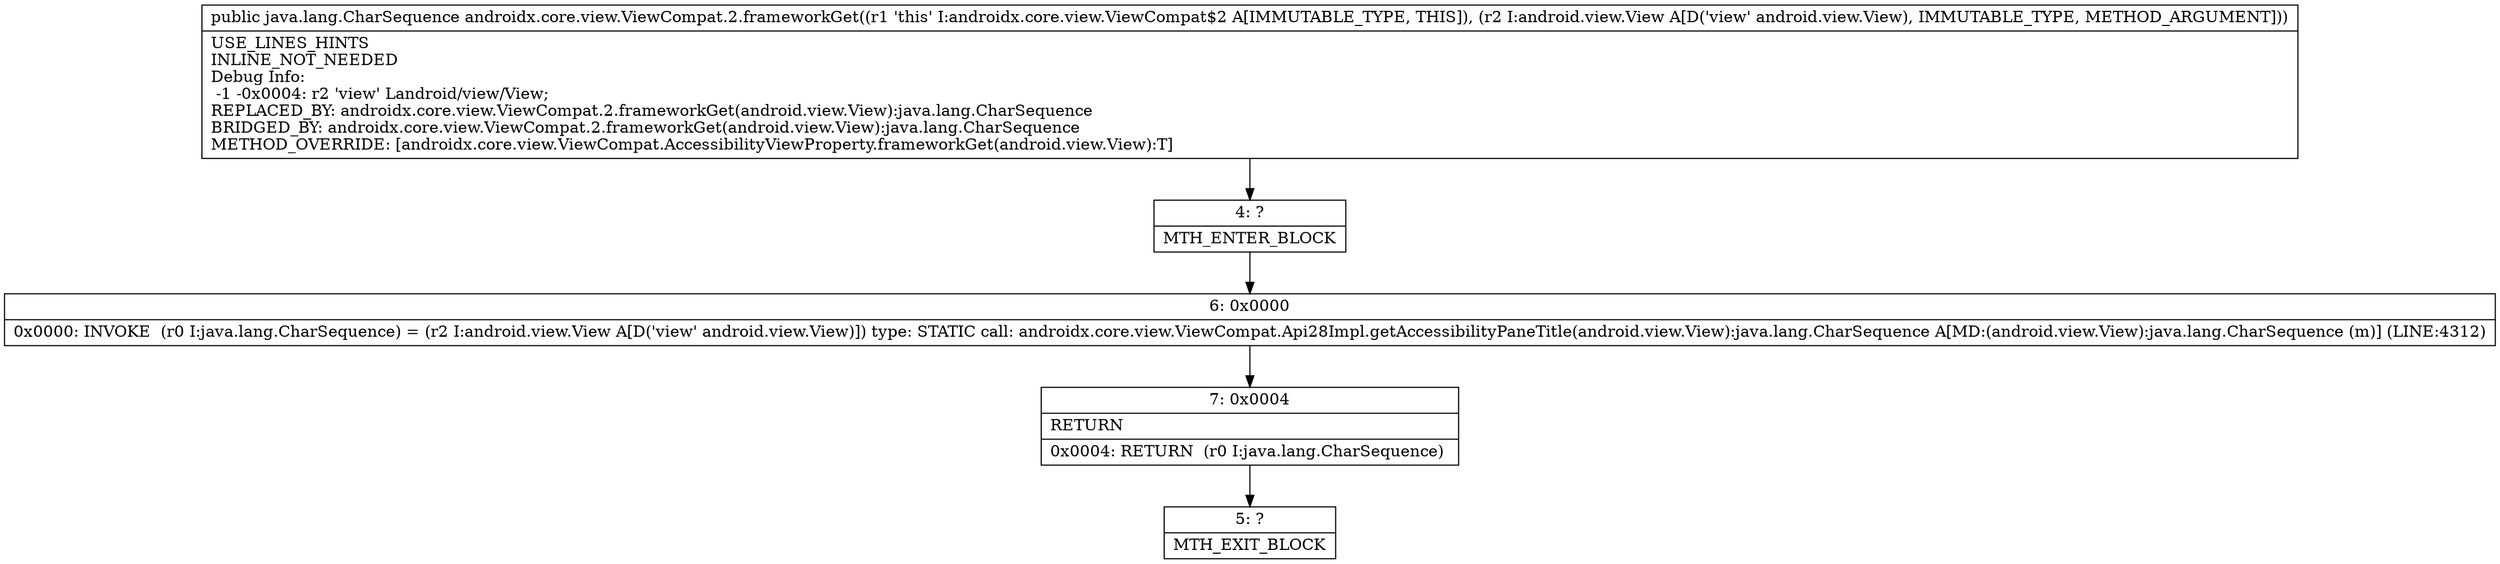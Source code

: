 digraph "CFG forandroidx.core.view.ViewCompat.2.frameworkGet(Landroid\/view\/View;)Ljava\/lang\/CharSequence;" {
Node_4 [shape=record,label="{4\:\ ?|MTH_ENTER_BLOCK\l}"];
Node_6 [shape=record,label="{6\:\ 0x0000|0x0000: INVOKE  (r0 I:java.lang.CharSequence) = (r2 I:android.view.View A[D('view' android.view.View)]) type: STATIC call: androidx.core.view.ViewCompat.Api28Impl.getAccessibilityPaneTitle(android.view.View):java.lang.CharSequence A[MD:(android.view.View):java.lang.CharSequence (m)] (LINE:4312)\l}"];
Node_7 [shape=record,label="{7\:\ 0x0004|RETURN\l|0x0004: RETURN  (r0 I:java.lang.CharSequence) \l}"];
Node_5 [shape=record,label="{5\:\ ?|MTH_EXIT_BLOCK\l}"];
MethodNode[shape=record,label="{public java.lang.CharSequence androidx.core.view.ViewCompat.2.frameworkGet((r1 'this' I:androidx.core.view.ViewCompat$2 A[IMMUTABLE_TYPE, THIS]), (r2 I:android.view.View A[D('view' android.view.View), IMMUTABLE_TYPE, METHOD_ARGUMENT]))  | USE_LINES_HINTS\lINLINE_NOT_NEEDED\lDebug Info:\l  \-1 \-0x0004: r2 'view' Landroid\/view\/View;\lREPLACED_BY: androidx.core.view.ViewCompat.2.frameworkGet(android.view.View):java.lang.CharSequence\lBRIDGED_BY: androidx.core.view.ViewCompat.2.frameworkGet(android.view.View):java.lang.CharSequence\lMETHOD_OVERRIDE: [androidx.core.view.ViewCompat.AccessibilityViewProperty.frameworkGet(android.view.View):T]\l}"];
MethodNode -> Node_4;Node_4 -> Node_6;
Node_6 -> Node_7;
Node_7 -> Node_5;
}

